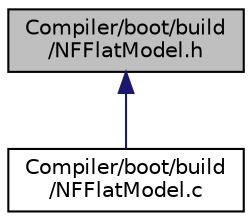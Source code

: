 digraph "Compiler/boot/build/NFFlatModel.h"
{
  edge [fontname="Helvetica",fontsize="10",labelfontname="Helvetica",labelfontsize="10"];
  node [fontname="Helvetica",fontsize="10",shape=record];
  Node6 [label="Compiler/boot/build\l/NFFlatModel.h",height=0.2,width=0.4,color="black", fillcolor="grey75", style="filled", fontcolor="black"];
  Node6 -> Node7 [dir="back",color="midnightblue",fontsize="10",style="solid",fontname="Helvetica"];
  Node7 [label="Compiler/boot/build\l/NFFlatModel.c",height=0.2,width=0.4,color="black", fillcolor="white", style="filled",URL="$de/d8a/_n_f_flat_model_8c.html"];
}

